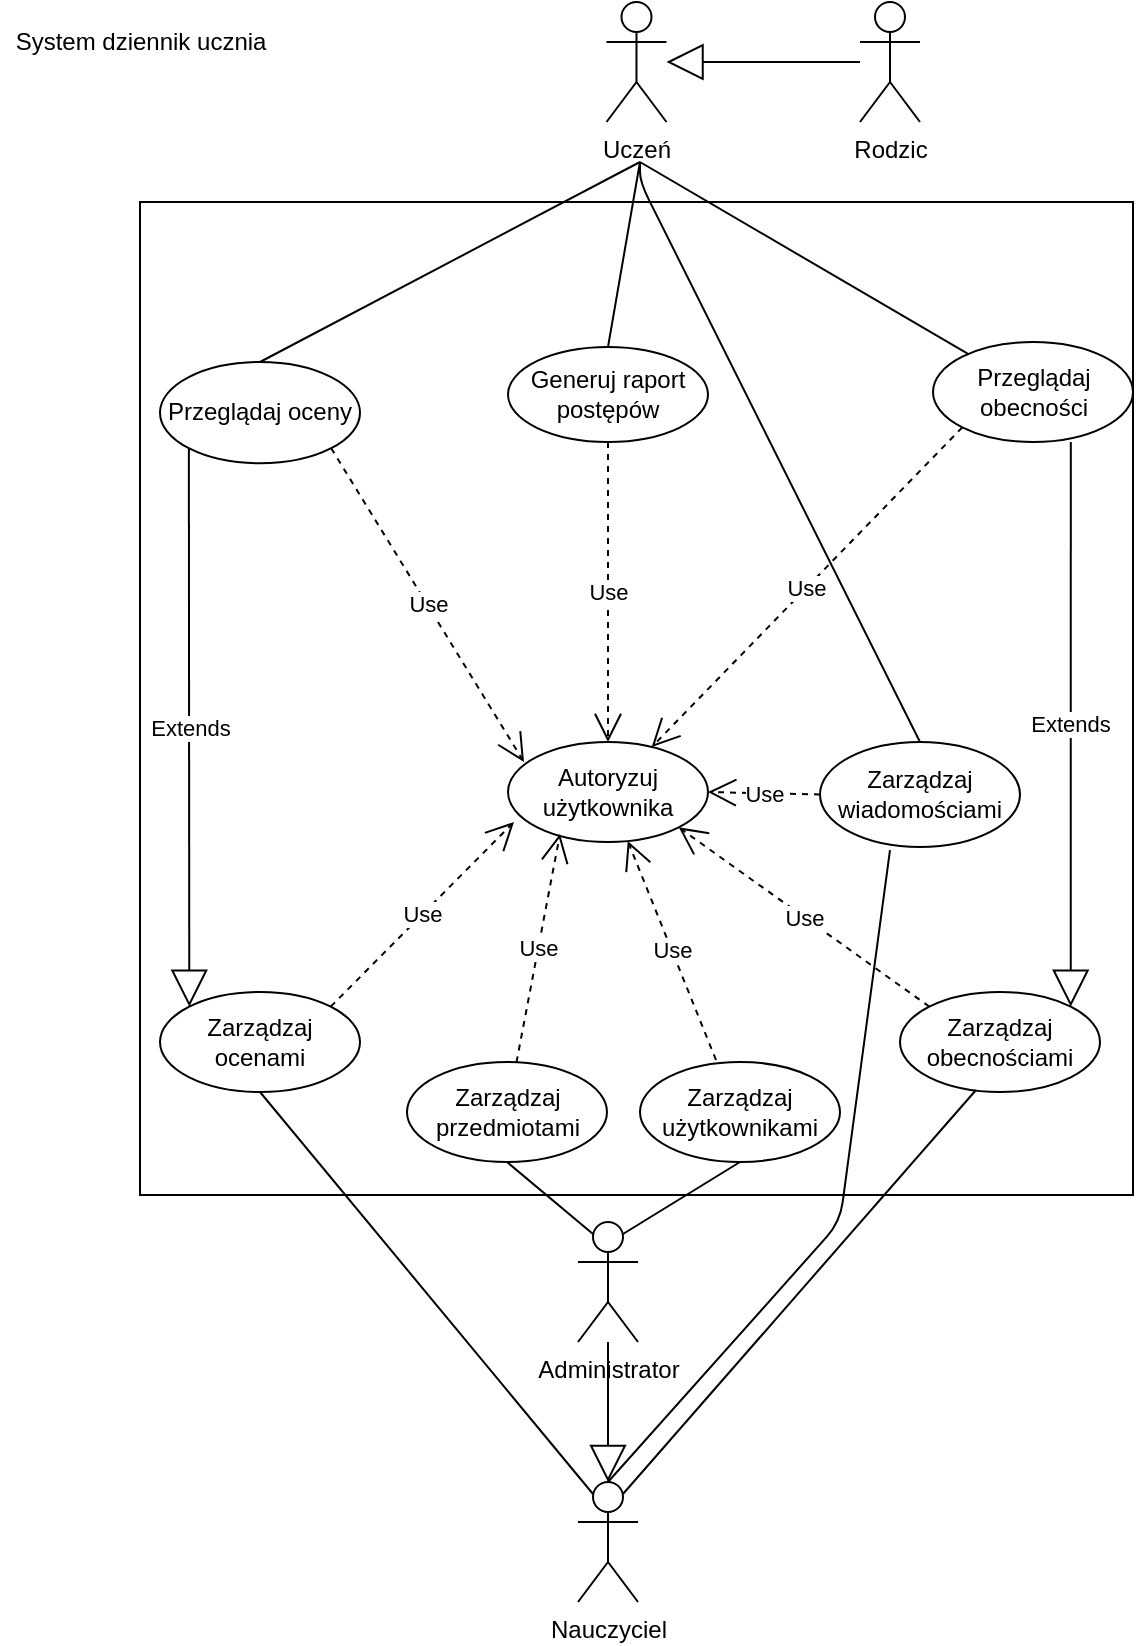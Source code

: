 <mxfile version="13.0.9"><diagram id="0RlH1VYpx1VSs60XfnHJ" name="Page-1"><mxGraphModel dx="1422" dy="713" grid="1" gridSize="10" guides="1" tooltips="1" connect="1" arrows="1" fold="1" page="1" pageScale="1" pageWidth="827" pageHeight="1169" math="0" shadow="0"><root><mxCell id="0"/><mxCell id="1" parent="0"/><mxCell id="kDnBhrr_zxXmm_smLae5-1" value="" style="whiteSpace=wrap;html=1;aspect=fixed;" vertex="1" parent="1"><mxGeometry x="180" y="140" width="496.5" height="496.5" as="geometry"/></mxCell><mxCell id="kDnBhrr_zxXmm_smLae5-4" value="Uczeń" style="shape=umlActor;verticalLabelPosition=bottom;labelBackgroundColor=#ffffff;verticalAlign=top;html=1;outlineConnect=0;" vertex="1" parent="1"><mxGeometry x="413.25" y="40" width="30" height="60" as="geometry"/></mxCell><mxCell id="kDnBhrr_zxXmm_smLae5-5" value="Rodzic" style="shape=umlActor;verticalLabelPosition=bottom;labelBackgroundColor=#ffffff;verticalAlign=top;html=1;outlineConnect=0;" vertex="1" parent="1"><mxGeometry x="540" y="40" width="30" height="60" as="geometry"/></mxCell><mxCell id="kDnBhrr_zxXmm_smLae5-11" value="Administrator" style="shape=umlActor;verticalLabelPosition=bottom;labelBackgroundColor=#ffffff;verticalAlign=top;html=1;" vertex="1" parent="1"><mxGeometry x="399" y="650" width="30" height="60" as="geometry"/></mxCell><mxCell id="kDnBhrr_zxXmm_smLae5-14" value="Nauczyciel" style="shape=umlActor;verticalLabelPosition=bottom;labelBackgroundColor=#ffffff;verticalAlign=top;html=1;" vertex="1" parent="1"><mxGeometry x="399" y="780" width="30" height="60" as="geometry"/></mxCell><mxCell id="kDnBhrr_zxXmm_smLae5-20" value="Zarządzaj użytkownikami" style="ellipse;whiteSpace=wrap;html=1;" vertex="1" parent="1"><mxGeometry x="430" y="570" width="100" height="50" as="geometry"/></mxCell><mxCell id="kDnBhrr_zxXmm_smLae5-21" value="Zarządzaj ocenami" style="ellipse;whiteSpace=wrap;html=1;" vertex="1" parent="1"><mxGeometry x="190" y="535" width="100" height="50" as="geometry"/></mxCell><mxCell id="kDnBhrr_zxXmm_smLae5-22" value="Zarządzaj przedmiotami" style="ellipse;whiteSpace=wrap;html=1;" vertex="1" parent="1"><mxGeometry x="313.5" y="570" width="100" height="50" as="geometry"/></mxCell><mxCell id="kDnBhrr_zxXmm_smLae5-23" value="Zarządzaj obecnościami" style="ellipse;whiteSpace=wrap;html=1;" vertex="1" parent="1"><mxGeometry x="560" y="535" width="100" height="50" as="geometry"/></mxCell><mxCell id="kDnBhrr_zxXmm_smLae5-24" value="Autoryzuj użytkownika" style="ellipse;whiteSpace=wrap;html=1;" vertex="1" parent="1"><mxGeometry x="364" y="410" width="100" height="50" as="geometry"/></mxCell><mxCell id="kDnBhrr_zxXmm_smLae5-26" value="Generuj raport postępów" style="ellipse;whiteSpace=wrap;html=1;" vertex="1" parent="1"><mxGeometry x="364" y="212.5" width="100" height="47.5" as="geometry"/></mxCell><mxCell id="kDnBhrr_zxXmm_smLae5-28" value="Use" style="endArrow=open;endSize=12;dashed=1;html=1;exitX=0.38;exitY=-0.02;exitDx=0;exitDy=0;exitPerimeter=0;" edge="1" parent="1" source="kDnBhrr_zxXmm_smLae5-20" target="kDnBhrr_zxXmm_smLae5-24"><mxGeometry width="160" relative="1" as="geometry"><mxPoint x="210" y="620" as="sourcePoint"/><mxPoint x="370" y="620" as="targetPoint"/></mxGeometry></mxCell><mxCell id="kDnBhrr_zxXmm_smLae5-29" value="Use" style="endArrow=open;endSize=12;dashed=1;html=1;exitX=1;exitY=0;exitDx=0;exitDy=0;entryX=0.03;entryY=0.8;entryDx=0;entryDy=0;entryPerimeter=0;" edge="1" parent="1" source="kDnBhrr_zxXmm_smLae5-21" target="kDnBhrr_zxXmm_smLae5-24"><mxGeometry width="160" relative="1" as="geometry"><mxPoint x="254" y="620" as="sourcePoint"/><mxPoint x="414" y="620" as="targetPoint"/></mxGeometry></mxCell><mxCell id="kDnBhrr_zxXmm_smLae5-30" value="Use" style="endArrow=open;endSize=12;dashed=1;html=1;entryX=0.26;entryY=0.92;entryDx=0;entryDy=0;entryPerimeter=0;" edge="1" parent="1" source="kDnBhrr_zxXmm_smLae5-22" target="kDnBhrr_zxXmm_smLae5-24"><mxGeometry width="160" relative="1" as="geometry"><mxPoint x="370" y="630" as="sourcePoint"/><mxPoint x="530" y="630" as="targetPoint"/></mxGeometry></mxCell><mxCell id="kDnBhrr_zxXmm_smLae5-31" value="Use" style="endArrow=open;endSize=12;dashed=1;html=1;entryX=1;entryY=1;entryDx=0;entryDy=0;exitX=0;exitY=0;exitDx=0;exitDy=0;" edge="1" parent="1" source="kDnBhrr_zxXmm_smLae5-23" target="kDnBhrr_zxXmm_smLae5-24"><mxGeometry width="160" relative="1" as="geometry"><mxPoint x="264" y="680" as="sourcePoint"/><mxPoint x="424" y="680" as="targetPoint"/></mxGeometry></mxCell><mxCell id="kDnBhrr_zxXmm_smLae5-42" value="" style="endArrow=block;endSize=16;endFill=0;html=1;" edge="1" parent="1" source="kDnBhrr_zxXmm_smLae5-11"><mxGeometry x="0.432" y="-149" width="160" relative="1" as="geometry"><mxPoint x="155" y="310" as="sourcePoint"/><mxPoint x="414" y="780" as="targetPoint"/><Array as="points"/><mxPoint as="offset"/></mxGeometry></mxCell><mxCell id="kDnBhrr_zxXmm_smLae5-43" value="System dziennik ucznia" style="text;html=1;align=center;verticalAlign=middle;resizable=0;points=[];autosize=1;" vertex="1" parent="1"><mxGeometry x="110" y="50" width="140" height="20" as="geometry"/></mxCell><mxCell id="kDnBhrr_zxXmm_smLae5-45" value="Zarządzaj wiadomościami" style="ellipse;whiteSpace=wrap;html=1;align=center;" vertex="1" parent="1"><mxGeometry x="520" y="410" width="100" height="52.5" as="geometry"/></mxCell><mxCell id="kDnBhrr_zxXmm_smLae5-49" value="Use" style="endArrow=open;endSize=12;dashed=1;html=1;exitX=0.5;exitY=1;exitDx=0;exitDy=0;entryX=0.5;entryY=0;entryDx=0;entryDy=0;" edge="1" parent="1" source="kDnBhrr_zxXmm_smLae5-26" target="kDnBhrr_zxXmm_smLae5-24"><mxGeometry width="160" relative="1" as="geometry"><mxPoint x="490" y="499.82" as="sourcePoint"/><mxPoint x="420" y="364" as="targetPoint"/><Array as="points"/></mxGeometry></mxCell><mxCell id="kDnBhrr_zxXmm_smLae5-50" value="Przeglądaj oceny" style="ellipse;whiteSpace=wrap;html=1;align=center;" vertex="1" parent="1"><mxGeometry x="190" y="220" width="100" height="50.63" as="geometry"/></mxCell><mxCell id="kDnBhrr_zxXmm_smLae5-51" value="Przeglądaj obecności" style="ellipse;whiteSpace=wrap;html=1;align=center;" vertex="1" parent="1"><mxGeometry x="576.5" y="210" width="100" height="50" as="geometry"/></mxCell><mxCell id="kDnBhrr_zxXmm_smLae5-52" value="Use" style="endArrow=open;endSize=12;dashed=1;html=1;exitX=1;exitY=1;exitDx=0;exitDy=0;entryX=0.08;entryY=0.2;entryDx=0;entryDy=0;entryPerimeter=0;" edge="1" parent="1" source="kDnBhrr_zxXmm_smLae5-50" target="kDnBhrr_zxXmm_smLae5-24"><mxGeometry width="160" relative="1" as="geometry"><mxPoint x="467" y="383" as="sourcePoint"/><mxPoint x="360" y="385" as="targetPoint"/></mxGeometry></mxCell><mxCell id="kDnBhrr_zxXmm_smLae5-53" value="Use" style="endArrow=open;endSize=12;dashed=1;html=1;exitX=0;exitY=1;exitDx=0;exitDy=0;" edge="1" parent="1" source="kDnBhrr_zxXmm_smLae5-51" target="kDnBhrr_zxXmm_smLae5-24"><mxGeometry width="160" relative="1" as="geometry"><mxPoint x="467" y="383" as="sourcePoint"/><mxPoint x="490" y="333.75" as="targetPoint"/></mxGeometry></mxCell><mxCell id="kDnBhrr_zxXmm_smLae5-67" value="Use" style="endArrow=open;endSize=12;dashed=1;html=1;exitX=0;exitY=0.5;exitDx=0;exitDy=0;entryX=1;entryY=0.5;entryDx=0;entryDy=0;" edge="1" parent="1" source="kDnBhrr_zxXmm_smLae5-45" target="kDnBhrr_zxXmm_smLae5-24"><mxGeometry width="160" relative="1" as="geometry"><mxPoint x="480" y="313.75" as="sourcePoint"/><mxPoint x="414" y="410" as="targetPoint"/></mxGeometry></mxCell><mxCell id="kDnBhrr_zxXmm_smLae5-70" value="" style="endArrow=block;endSize=16;endFill=0;html=1;" edge="1" parent="1" source="kDnBhrr_zxXmm_smLae5-5" target="kDnBhrr_zxXmm_smLae5-4"><mxGeometry width="160" relative="1" as="geometry"><mxPoint x="680" y="-270" as="sourcePoint"/><mxPoint x="635" y="195" as="targetPoint"/></mxGeometry></mxCell><mxCell id="kDnBhrr_zxXmm_smLae5-72" value="Extends" style="endArrow=block;endSize=16;endFill=0;html=1;exitX=0;exitY=1;exitDx=0;exitDy=0;entryX=0;entryY=0;entryDx=0;entryDy=0;" edge="1" parent="1" source="kDnBhrr_zxXmm_smLae5-50" target="kDnBhrr_zxXmm_smLae5-21"><mxGeometry width="160" relative="1" as="geometry"><mxPoint x="330" y="350" as="sourcePoint"/><mxPoint x="490" y="350" as="targetPoint"/></mxGeometry></mxCell><mxCell id="kDnBhrr_zxXmm_smLae5-73" value="Extends" style="endArrow=block;endSize=16;endFill=0;html=1;entryX=1;entryY=0;entryDx=0;entryDy=0;exitX=0.689;exitY=1;exitDx=0;exitDy=0;exitPerimeter=0;" edge="1" parent="1" source="kDnBhrr_zxXmm_smLae5-51" target="kDnBhrr_zxXmm_smLae5-23"><mxGeometry width="160" relative="1" as="geometry"><mxPoint x="330" y="350" as="sourcePoint"/><mxPoint x="490" y="350" as="targetPoint"/></mxGeometry></mxCell><mxCell id="kDnBhrr_zxXmm_smLae5-97" value="" style="endArrow=none;html=1;exitX=0.75;exitY=0.1;exitDx=0;exitDy=0;exitPerimeter=0;entryX=0.5;entryY=1;entryDx=0;entryDy=0;" edge="1" parent="1" source="kDnBhrr_zxXmm_smLae5-11" target="kDnBhrr_zxXmm_smLae5-20"><mxGeometry width="50" height="50" relative="1" as="geometry"><mxPoint x="390" y="500" as="sourcePoint"/><mxPoint x="440" y="450" as="targetPoint"/></mxGeometry></mxCell><mxCell id="kDnBhrr_zxXmm_smLae5-98" value="" style="endArrow=none;html=1;exitX=0.5;exitY=1;exitDx=0;exitDy=0;entryX=0.25;entryY=0.1;entryDx=0;entryDy=0;entryPerimeter=0;" edge="1" parent="1" source="kDnBhrr_zxXmm_smLae5-22" target="kDnBhrr_zxXmm_smLae5-11"><mxGeometry width="50" height="50" relative="1" as="geometry"><mxPoint x="390" y="500" as="sourcePoint"/><mxPoint x="440" y="450" as="targetPoint"/></mxGeometry></mxCell><mxCell id="kDnBhrr_zxXmm_smLae5-99" value="" style="endArrow=none;html=1;exitX=0.5;exitY=1;exitDx=0;exitDy=0;entryX=0.25;entryY=0.1;entryDx=0;entryDy=0;entryPerimeter=0;" edge="1" parent="1" source="kDnBhrr_zxXmm_smLae5-21" target="kDnBhrr_zxXmm_smLae5-14"><mxGeometry width="50" height="50" relative="1" as="geometry"><mxPoint x="390" y="500" as="sourcePoint"/><mxPoint x="440" y="450" as="targetPoint"/></mxGeometry></mxCell><mxCell id="kDnBhrr_zxXmm_smLae5-100" value="" style="endArrow=none;html=1;exitX=0.75;exitY=0.1;exitDx=0;exitDy=0;exitPerimeter=0;entryX=0.38;entryY=0.98;entryDx=0;entryDy=0;entryPerimeter=0;" edge="1" parent="1" source="kDnBhrr_zxXmm_smLae5-14" target="kDnBhrr_zxXmm_smLae5-23"><mxGeometry width="50" height="50" relative="1" as="geometry"><mxPoint x="390" y="500" as="sourcePoint"/><mxPoint x="440" y="450" as="targetPoint"/></mxGeometry></mxCell><mxCell id="kDnBhrr_zxXmm_smLae5-101" value="" style="endArrow=none;html=1;entryX=0.35;entryY=1.029;entryDx=0;entryDy=0;entryPerimeter=0;exitX=0.5;exitY=0;exitDx=0;exitDy=0;exitPerimeter=0;" edge="1" parent="1" source="kDnBhrr_zxXmm_smLae5-14" target="kDnBhrr_zxXmm_smLae5-45"><mxGeometry width="50" height="50" relative="1" as="geometry"><mxPoint x="390" y="500" as="sourcePoint"/><mxPoint x="440" y="450" as="targetPoint"/><Array as="points"><mxPoint x="530" y="650"/></Array></mxGeometry></mxCell><mxCell id="kDnBhrr_zxXmm_smLae5-102" value="" style="endArrow=none;html=1;" edge="1" parent="1" source="kDnBhrr_zxXmm_smLae5-51"><mxGeometry width="50" height="50" relative="1" as="geometry"><mxPoint x="390" y="340" as="sourcePoint"/><mxPoint x="430" y="120" as="targetPoint"/></mxGeometry></mxCell><mxCell id="kDnBhrr_zxXmm_smLae5-103" value="" style="endArrow=none;html=1;exitX=0.5;exitY=0;exitDx=0;exitDy=0;" edge="1" parent="1" source="kDnBhrr_zxXmm_smLae5-50"><mxGeometry width="50" height="50" relative="1" as="geometry"><mxPoint x="390" y="340" as="sourcePoint"/><mxPoint x="430" y="120" as="targetPoint"/></mxGeometry></mxCell><mxCell id="kDnBhrr_zxXmm_smLae5-105" value="" style="endArrow=none;html=1;exitX=0.5;exitY=0;exitDx=0;exitDy=0;" edge="1" parent="1" source="kDnBhrr_zxXmm_smLae5-26"><mxGeometry width="50" height="50" relative="1" as="geometry"><mxPoint x="390" y="340" as="sourcePoint"/><mxPoint x="430" y="120" as="targetPoint"/></mxGeometry></mxCell><mxCell id="kDnBhrr_zxXmm_smLae5-106" value="" style="endArrow=none;html=1;exitX=0.5;exitY=0;exitDx=0;exitDy=0;" edge="1" parent="1" source="kDnBhrr_zxXmm_smLae5-45"><mxGeometry width="50" height="50" relative="1" as="geometry"><mxPoint x="390" y="340" as="sourcePoint"/><mxPoint x="430" y="120" as="targetPoint"/><Array as="points"><mxPoint x="430" y="130"/></Array></mxGeometry></mxCell></root></mxGraphModel></diagram></mxfile>